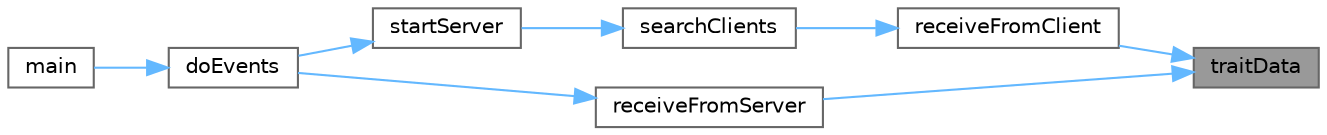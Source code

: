 digraph "traitData"
{
 // LATEX_PDF_SIZE
  bgcolor="transparent";
  edge [fontname=Helvetica,fontsize=10,labelfontname=Helvetica,labelfontsize=10];
  node [fontname=Helvetica,fontsize=10,shape=box,height=0.2,width=0.4];
  rankdir="RL";
  Node1 [label="traitData",height=0.2,width=0.4,color="gray40", fillcolor="grey60", style="filled", fontcolor="black",tooltip=" "];
  Node1 -> Node2 [dir="back",color="steelblue1",style="solid"];
  Node2 [label="receiveFromClient",height=0.2,width=0.4,color="grey40", fillcolor="white", style="filled",URL="$socket_8c.html#a3b61093f2f5316157d1e6d3d05cf5ebc",tooltip=" "];
  Node2 -> Node3 [dir="back",color="steelblue1",style="solid"];
  Node3 [label="searchClients",height=0.2,width=0.4,color="grey40", fillcolor="white", style="filled",URL="$socket_8c.html#a68b45930fad2153f053144a8678afa1c",tooltip=" "];
  Node3 -> Node4 [dir="back",color="steelblue1",style="solid"];
  Node4 [label="startServer",height=0.2,width=0.4,color="grey40", fillcolor="white", style="filled",URL="$socket_8c.html#a3490387e86b9ba6a1ee9ed3984b637d5",tooltip=" "];
  Node4 -> Node5 [dir="back",color="steelblue1",style="solid"];
  Node5 [label="doEvents",height=0.2,width=0.4,color="grey40", fillcolor="white", style="filled",URL="$main_8c.html#a5d8c057a673692eabf25fa7d6c670c08",tooltip="Execute les events en fonction du tableau d'évènements."];
  Node5 -> Node6 [dir="back",color="steelblue1",style="solid"];
  Node6 [label="main",height=0.2,width=0.4,color="grey40", fillcolor="white", style="filled",URL="$main_8c.html#a0ddf1224851353fc92bfbff6f499fa97",tooltip="Programme principal."];
  Node1 -> Node7 [dir="back",color="steelblue1",style="solid"];
  Node7 [label="receiveFromServer",height=0.2,width=0.4,color="grey40", fillcolor="white", style="filled",URL="$client_8c.html#a37deea5f4750c52937a56b0e97d566b9",tooltip=" "];
  Node7 -> Node5 [dir="back",color="steelblue1",style="solid"];
}
